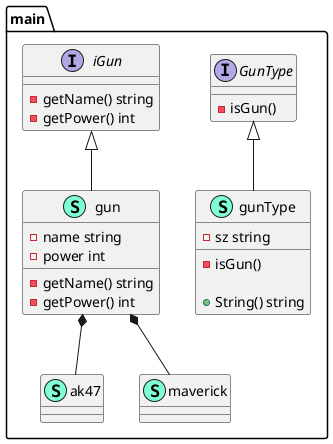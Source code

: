 @startuml
namespace main {
    interface GunType  {
        - isGun() 

    }
    class ak47 << (S,Aquamarine) >> {
    }
    class gun << (S,Aquamarine) >> {
        - name string
        - power int

        - getName() string
        - getPower() int

    }
    class gunType << (S,Aquamarine) >> {
        - sz string

        - isGun() 

        + String() string

    }
    interface iGun  {
        - getName() string
        - getPower() int

    }
    class maverick << (S,Aquamarine) >> {
    }
}
"main.gun" *-- "main.ak47"
"main.gun" *-- "main.maverick"

"main.iGun" <|-- "main.gun"
"main.GunType" <|-- "main.gunType"

@enduml
